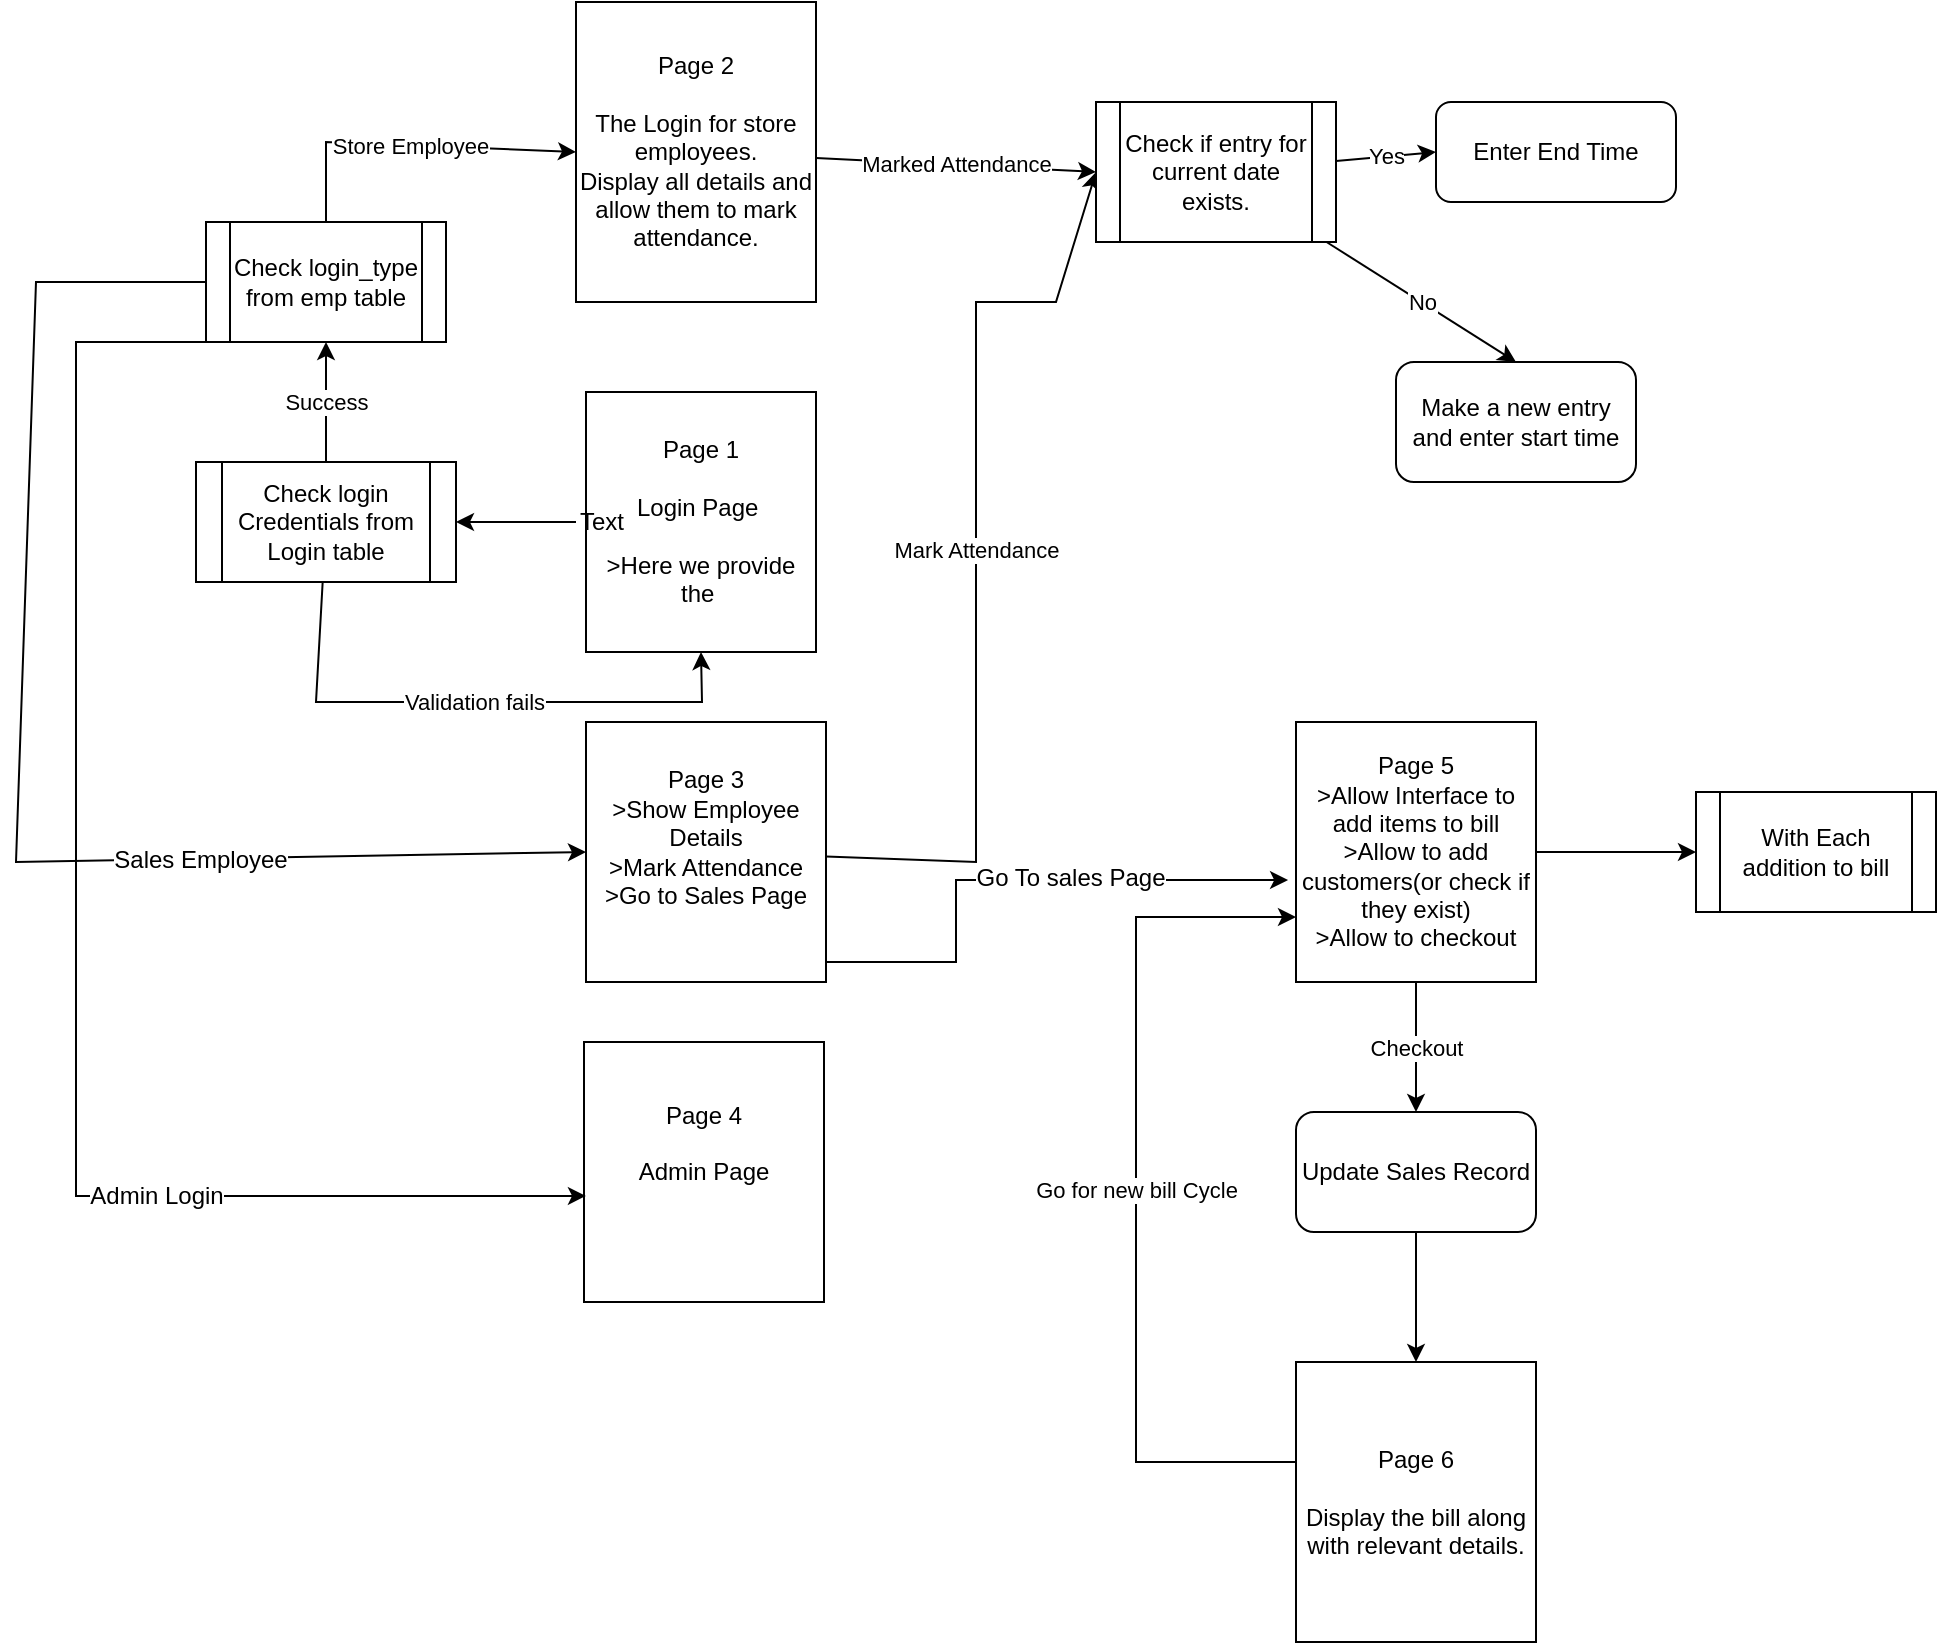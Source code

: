 <mxfile version="12.1.9" type="github" pages="1">
  <diagram id="sReOJKsJq-JK4s7hSyhE" name="Page-1">
    <mxGraphModel dx="928" dy="551" grid="1" gridSize="10" guides="1" tooltips="1" connect="1" arrows="1" fold="1" page="1" pageScale="1" pageWidth="850" pageHeight="1100" math="0" shadow="0">
      <root>
        <mxCell id="0"/>
        <mxCell id="1" parent="0"/>
        <mxCell id="hcm2L6R2eOlkkUT3U33n-1" value="Page 1&lt;br&gt;&lt;br&gt;Login Page&amp;nbsp;&lt;br&gt;&lt;br&gt;&amp;gt;Here we provide the&amp;nbsp;" style="rounded=0;whiteSpace=wrap;html=1;fontFamily=Helvetica;" parent="1" vertex="1">
          <mxGeometry x="325" y="205" width="115" height="130" as="geometry"/>
        </mxCell>
        <mxCell id="hcm2L6R2eOlkkUT3U33n-19" value="Marked Attendance" style="edgeStyle=none;rounded=0;orthogonalLoop=1;jettySize=auto;html=1;entryX=0;entryY=0.5;entryDx=0;entryDy=0;fontFamily=Helvetica;" parent="1" source="hcm2L6R2eOlkkUT3U33n-2" target="hcm2L6R2eOlkkUT3U33n-18" edge="1">
          <mxGeometry relative="1" as="geometry"/>
        </mxCell>
        <mxCell id="hcm2L6R2eOlkkUT3U33n-2" value="Page 2&lt;br&gt;&lt;br&gt;The Login for store employees.&lt;br&gt;Display all details and allow them to mark attendance.&lt;br&gt;" style="rounded=0;whiteSpace=wrap;html=1;fontFamily=Helvetica;" parent="1" vertex="1">
          <mxGeometry x="320" y="10" width="120" height="150" as="geometry"/>
        </mxCell>
        <mxCell id="hcm2L6R2eOlkkUT3U33n-28" value="Mark Attendance" style="edgeStyle=none;rounded=0;orthogonalLoop=1;jettySize=auto;html=1;entryX=0;entryY=0.5;entryDx=0;entryDy=0;fontFamily=Helvetica;" parent="1" source="hcm2L6R2eOlkkUT3U33n-3" target="hcm2L6R2eOlkkUT3U33n-18" edge="1">
          <mxGeometry relative="1" as="geometry">
            <Array as="points">
              <mxPoint x="520" y="440"/>
              <mxPoint x="520" y="160"/>
              <mxPoint x="560" y="160"/>
            </Array>
          </mxGeometry>
        </mxCell>
        <mxCell id="QpbQZH3Ash--GRd9hQPw-1" style="edgeStyle=orthogonalEdgeStyle;rounded=0;orthogonalLoop=1;jettySize=auto;html=1;entryX=-0.033;entryY=0.608;entryDx=0;entryDy=0;entryPerimeter=0;" parent="1" source="hcm2L6R2eOlkkUT3U33n-3" target="hcm2L6R2eOlkkUT3U33n-29" edge="1">
          <mxGeometry relative="1" as="geometry">
            <Array as="points">
              <mxPoint x="510" y="490"/>
              <mxPoint x="510" y="449"/>
            </Array>
          </mxGeometry>
        </mxCell>
        <mxCell id="QpbQZH3Ash--GRd9hQPw-2" value="Go To sales Page" style="text;html=1;resizable=0;points=[];align=center;verticalAlign=middle;labelBackgroundColor=#ffffff;" parent="QpbQZH3Ash--GRd9hQPw-1" vertex="1" connectable="0">
          <mxGeometry x="0.199" y="1" relative="1" as="geometry">
            <mxPoint as="offset"/>
          </mxGeometry>
        </mxCell>
        <mxCell id="hcm2L6R2eOlkkUT3U33n-3" value="Page 3&lt;br&gt;&amp;gt;Show Employee Details&lt;br&gt;&amp;gt;Mark Attendance&lt;br&gt;&amp;gt;Go to Sales Page&lt;br&gt;&lt;br&gt;" style="rounded=0;whiteSpace=wrap;html=1;fontFamily=Helvetica;" parent="1" vertex="1">
          <mxGeometry x="325" y="370" width="120" height="130" as="geometry"/>
        </mxCell>
        <mxCell id="hcm2L6R2eOlkkUT3U33n-4" value="Page 4&lt;br&gt;&lt;br&gt;Admin Page&lt;br&gt;&lt;br&gt;&lt;br&gt;" style="rounded=0;whiteSpace=wrap;html=1;fontFamily=Helvetica;" parent="1" vertex="1">
          <mxGeometry x="324" y="530" width="120" height="130" as="geometry"/>
        </mxCell>
        <mxCell id="hcm2L6R2eOlkkUT3U33n-15" value="Validation fails" style="edgeStyle=none;rounded=0;orthogonalLoop=1;jettySize=auto;html=1;entryX=0.5;entryY=1;entryDx=0;entryDy=0;fontFamily=Helvetica;" parent="1" source="hcm2L6R2eOlkkUT3U33n-5" target="hcm2L6R2eOlkkUT3U33n-1" edge="1">
          <mxGeometry relative="1" as="geometry">
            <Array as="points">
              <mxPoint x="190" y="360"/>
              <mxPoint x="383" y="360"/>
            </Array>
          </mxGeometry>
        </mxCell>
        <mxCell id="hcm2L6R2eOlkkUT3U33n-16" value="Success" style="edgeStyle=none;rounded=0;orthogonalLoop=1;jettySize=auto;html=1;entryX=0.5;entryY=1;entryDx=0;entryDy=0;fontFamily=Helvetica;" parent="1" source="hcm2L6R2eOlkkUT3U33n-5" target="hcm2L6R2eOlkkUT3U33n-14" edge="1">
          <mxGeometry relative="1" as="geometry"/>
        </mxCell>
        <mxCell id="hcm2L6R2eOlkkUT3U33n-5" value="Check login Credentials from Login table" style="shape=process;whiteSpace=wrap;html=1;backgroundOutline=1;fontFamily=Helvetica;" parent="1" vertex="1">
          <mxGeometry x="130" y="240" width="130" height="60" as="geometry"/>
        </mxCell>
        <mxCell id="hcm2L6R2eOlkkUT3U33n-13" style="edgeStyle=orthogonalEdgeStyle;rounded=0;orthogonalLoop=1;jettySize=auto;html=1;entryX=1;entryY=0.5;entryDx=0;entryDy=0;fontFamily=Helvetica;" parent="1" source="hcm2L6R2eOlkkUT3U33n-9" target="hcm2L6R2eOlkkUT3U33n-5" edge="1">
          <mxGeometry relative="1" as="geometry"/>
        </mxCell>
        <mxCell id="hcm2L6R2eOlkkUT3U33n-9" value="Text" style="text;html=1;resizable=0;points=[];autosize=1;align=left;verticalAlign=top;spacingTop=-4;fontFamily=Helvetica;" parent="1" vertex="1">
          <mxGeometry x="320" y="260" width="40" height="20" as="geometry"/>
        </mxCell>
        <mxCell id="hcm2L6R2eOlkkUT3U33n-17" value="Store Employee" style="edgeStyle=none;rounded=0;orthogonalLoop=1;jettySize=auto;html=1;entryX=0;entryY=0.5;entryDx=0;entryDy=0;fontFamily=Helvetica;" parent="1" source="hcm2L6R2eOlkkUT3U33n-14" target="hcm2L6R2eOlkkUT3U33n-2" edge="1">
          <mxGeometry relative="1" as="geometry">
            <Array as="points">
              <mxPoint x="195" y="80"/>
            </Array>
          </mxGeometry>
        </mxCell>
        <mxCell id="hcm2L6R2eOlkkUT3U33n-26" style="edgeStyle=none;rounded=0;orthogonalLoop=1;jettySize=auto;html=1;entryX=0;entryY=0.5;entryDx=0;entryDy=0;fontFamily=Helvetica;" parent="1" source="hcm2L6R2eOlkkUT3U33n-14" target="hcm2L6R2eOlkkUT3U33n-3" edge="1">
          <mxGeometry relative="1" as="geometry">
            <Array as="points">
              <mxPoint x="50" y="150"/>
              <mxPoint x="40" y="440"/>
            </Array>
          </mxGeometry>
        </mxCell>
        <mxCell id="hcm2L6R2eOlkkUT3U33n-27" value="Sales Employee" style="text;html=1;resizable=0;points=[];align=center;verticalAlign=middle;labelBackgroundColor=#ffffff;fontFamily=Helvetica;" parent="hcm2L6R2eOlkkUT3U33n-26" vertex="1" connectable="0">
          <mxGeometry x="0.414" relative="1" as="geometry">
            <mxPoint as="offset"/>
          </mxGeometry>
        </mxCell>
        <mxCell id="QpbQZH3Ash--GRd9hQPw-3" style="edgeStyle=orthogonalEdgeStyle;rounded=0;orthogonalLoop=1;jettySize=auto;html=1;entryX=0.008;entryY=0.592;entryDx=0;entryDy=0;entryPerimeter=0;" parent="1" source="hcm2L6R2eOlkkUT3U33n-14" target="hcm2L6R2eOlkkUT3U33n-4" edge="1">
          <mxGeometry relative="1" as="geometry">
            <Array as="points">
              <mxPoint x="70" y="180"/>
              <mxPoint x="70" y="607"/>
            </Array>
          </mxGeometry>
        </mxCell>
        <mxCell id="QpbQZH3Ash--GRd9hQPw-4" value="Admin Login" style="text;html=1;resizable=0;points=[];align=center;verticalAlign=middle;labelBackgroundColor=#ffffff;" parent="QpbQZH3Ash--GRd9hQPw-3" vertex="1" connectable="0">
          <mxGeometry x="0.423" relative="1" as="geometry">
            <mxPoint as="offset"/>
          </mxGeometry>
        </mxCell>
        <mxCell id="hcm2L6R2eOlkkUT3U33n-14" value="Check login_type from emp table" style="shape=process;whiteSpace=wrap;html=1;backgroundOutline=1;fontFamily=Helvetica;" parent="1" vertex="1">
          <mxGeometry x="135" y="120" width="120" height="60" as="geometry"/>
        </mxCell>
        <mxCell id="hcm2L6R2eOlkkUT3U33n-21" value="Yes" style="edgeStyle=none;rounded=0;orthogonalLoop=1;jettySize=auto;html=1;entryX=0;entryY=0.5;entryDx=0;entryDy=0;fontFamily=Helvetica;" parent="1" source="hcm2L6R2eOlkkUT3U33n-18" target="hcm2L6R2eOlkkUT3U33n-20" edge="1">
          <mxGeometry relative="1" as="geometry"/>
        </mxCell>
        <mxCell id="hcm2L6R2eOlkkUT3U33n-23" value="No" style="edgeStyle=none;rounded=0;orthogonalLoop=1;jettySize=auto;html=1;entryX=0.5;entryY=0;entryDx=0;entryDy=0;fontFamily=Helvetica;" parent="1" source="hcm2L6R2eOlkkUT3U33n-18" target="hcm2L6R2eOlkkUT3U33n-22" edge="1">
          <mxGeometry relative="1" as="geometry"/>
        </mxCell>
        <mxCell id="hcm2L6R2eOlkkUT3U33n-18" value="Check if entry for current date exists." style="shape=process;whiteSpace=wrap;html=1;backgroundOutline=1;fontFamily=Helvetica;" parent="1" vertex="1">
          <mxGeometry x="580" y="60" width="120" height="70" as="geometry"/>
        </mxCell>
        <mxCell id="hcm2L6R2eOlkkUT3U33n-20" value="Enter End Time" style="rounded=1;whiteSpace=wrap;html=1;fontFamily=Helvetica;" parent="1" vertex="1">
          <mxGeometry x="750" y="60" width="120" height="50" as="geometry"/>
        </mxCell>
        <mxCell id="hcm2L6R2eOlkkUT3U33n-22" value="Make a new entry and enter start time" style="rounded=1;whiteSpace=wrap;html=1;fontFamily=Helvetica;" parent="1" vertex="1">
          <mxGeometry x="730" y="190" width="120" height="60" as="geometry"/>
        </mxCell>
        <mxCell id="oiiH-oroYYwA4BrAmpBy-3" value="Checkout" style="edgeStyle=orthogonalEdgeStyle;rounded=0;orthogonalLoop=1;jettySize=auto;html=1;entryX=0.5;entryY=0;entryDx=0;entryDy=0;" edge="1" parent="1" source="hcm2L6R2eOlkkUT3U33n-29" target="oiiH-oroYYwA4BrAmpBy-2">
          <mxGeometry relative="1" as="geometry"/>
        </mxCell>
        <mxCell id="oiiH-oroYYwA4BrAmpBy-9" style="edgeStyle=orthogonalEdgeStyle;rounded=0;orthogonalLoop=1;jettySize=auto;html=1;" edge="1" parent="1" source="hcm2L6R2eOlkkUT3U33n-29" target="oiiH-oroYYwA4BrAmpBy-8">
          <mxGeometry relative="1" as="geometry"/>
        </mxCell>
        <mxCell id="hcm2L6R2eOlkkUT3U33n-29" value="Page 5&lt;br&gt;&amp;gt;Allow Interface to add items to bill&lt;br&gt;&amp;gt;Allow to add customers(or check if they exist)&lt;br&gt;&amp;gt;Allow to checkout" style="rounded=0;whiteSpace=wrap;html=1;fontFamily=Helvetica;" parent="1" vertex="1">
          <mxGeometry x="680" y="370" width="120" height="130" as="geometry"/>
        </mxCell>
        <mxCell id="oiiH-oroYYwA4BrAmpBy-5" value="Go for new bill Cycle" style="edgeStyle=orthogonalEdgeStyle;rounded=0;orthogonalLoop=1;jettySize=auto;html=1;entryX=0;entryY=0.75;entryDx=0;entryDy=0;" edge="1" parent="1" source="oiiH-oroYYwA4BrAmpBy-1" target="hcm2L6R2eOlkkUT3U33n-29">
          <mxGeometry relative="1" as="geometry">
            <Array as="points">
              <mxPoint x="600" y="740"/>
              <mxPoint x="600" y="468"/>
            </Array>
          </mxGeometry>
        </mxCell>
        <mxCell id="oiiH-oroYYwA4BrAmpBy-1" value="Page 6&lt;br&gt;&lt;br&gt;Display the bill along with relevant details." style="rounded=0;whiteSpace=wrap;html=1;" vertex="1" parent="1">
          <mxGeometry x="680" y="690" width="120" height="140" as="geometry"/>
        </mxCell>
        <mxCell id="oiiH-oroYYwA4BrAmpBy-4" value="" style="edgeStyle=orthogonalEdgeStyle;rounded=0;orthogonalLoop=1;jettySize=auto;html=1;" edge="1" parent="1" source="oiiH-oroYYwA4BrAmpBy-2" target="oiiH-oroYYwA4BrAmpBy-1">
          <mxGeometry relative="1" as="geometry"/>
        </mxCell>
        <mxCell id="oiiH-oroYYwA4BrAmpBy-2" value="Update Sales Record" style="rounded=1;whiteSpace=wrap;html=1;" vertex="1" parent="1">
          <mxGeometry x="680" y="565" width="120" height="60" as="geometry"/>
        </mxCell>
        <mxCell id="oiiH-oroYYwA4BrAmpBy-8" value="With Each addition to bill" style="shape=process;whiteSpace=wrap;html=1;backgroundOutline=1;" vertex="1" parent="1">
          <mxGeometry x="880" y="405" width="120" height="60" as="geometry"/>
        </mxCell>
      </root>
    </mxGraphModel>
  </diagram>
</mxfile>
